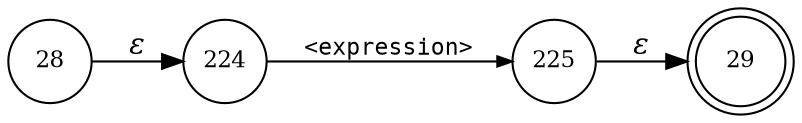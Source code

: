 digraph ATN {
rankdir=LR;
s29[fontsize=11, label="29", shape=doublecircle, fixedsize=true, width=.6];
s224[fontsize=11,label="224", shape=circle, fixedsize=true, width=.55, peripheries=1];
s225[fontsize=11,label="225", shape=circle, fixedsize=true, width=.55, peripheries=1];
s28[fontsize=11,label="28", shape=circle, fixedsize=true, width=.55, peripheries=1];
s28 -> s224 [fontname="Times-Italic", label="&epsilon;"];
s224 -> s225 [fontsize=11, fontname="Courier", arrowsize=.7, label = "<expression>", arrowhead = normal];
s225 -> s29 [fontname="Times-Italic", label="&epsilon;"];
}